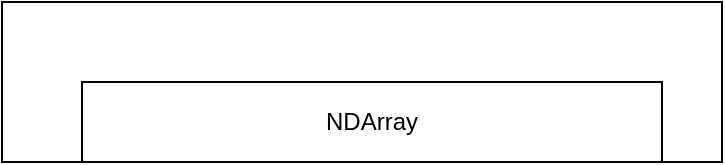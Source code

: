 <mxfile version="24.7.7">
  <diagram name="Page-1" id="8JL3r0IEEzIvo5xmHNcU">
    <mxGraphModel dx="1306" dy="674" grid="1" gridSize="10" guides="1" tooltips="1" connect="1" arrows="1" fold="1" page="1" pageScale="1" pageWidth="827" pageHeight="1169" math="0" shadow="0">
      <root>
        <mxCell id="0" />
        <mxCell id="1" parent="0" />
        <mxCell id="gXifH98TI9z1TRahVxYh-1" value="" style="rounded=0;whiteSpace=wrap;html=1;" vertex="1" parent="1">
          <mxGeometry x="120" y="160" width="360" height="80" as="geometry" />
        </mxCell>
        <mxCell id="gXifH98TI9z1TRahVxYh-2" value="NDArray" style="rounded=0;whiteSpace=wrap;html=1;" vertex="1" parent="1">
          <mxGeometry x="160" y="200" width="290" height="40" as="geometry" />
        </mxCell>
      </root>
    </mxGraphModel>
  </diagram>
</mxfile>
